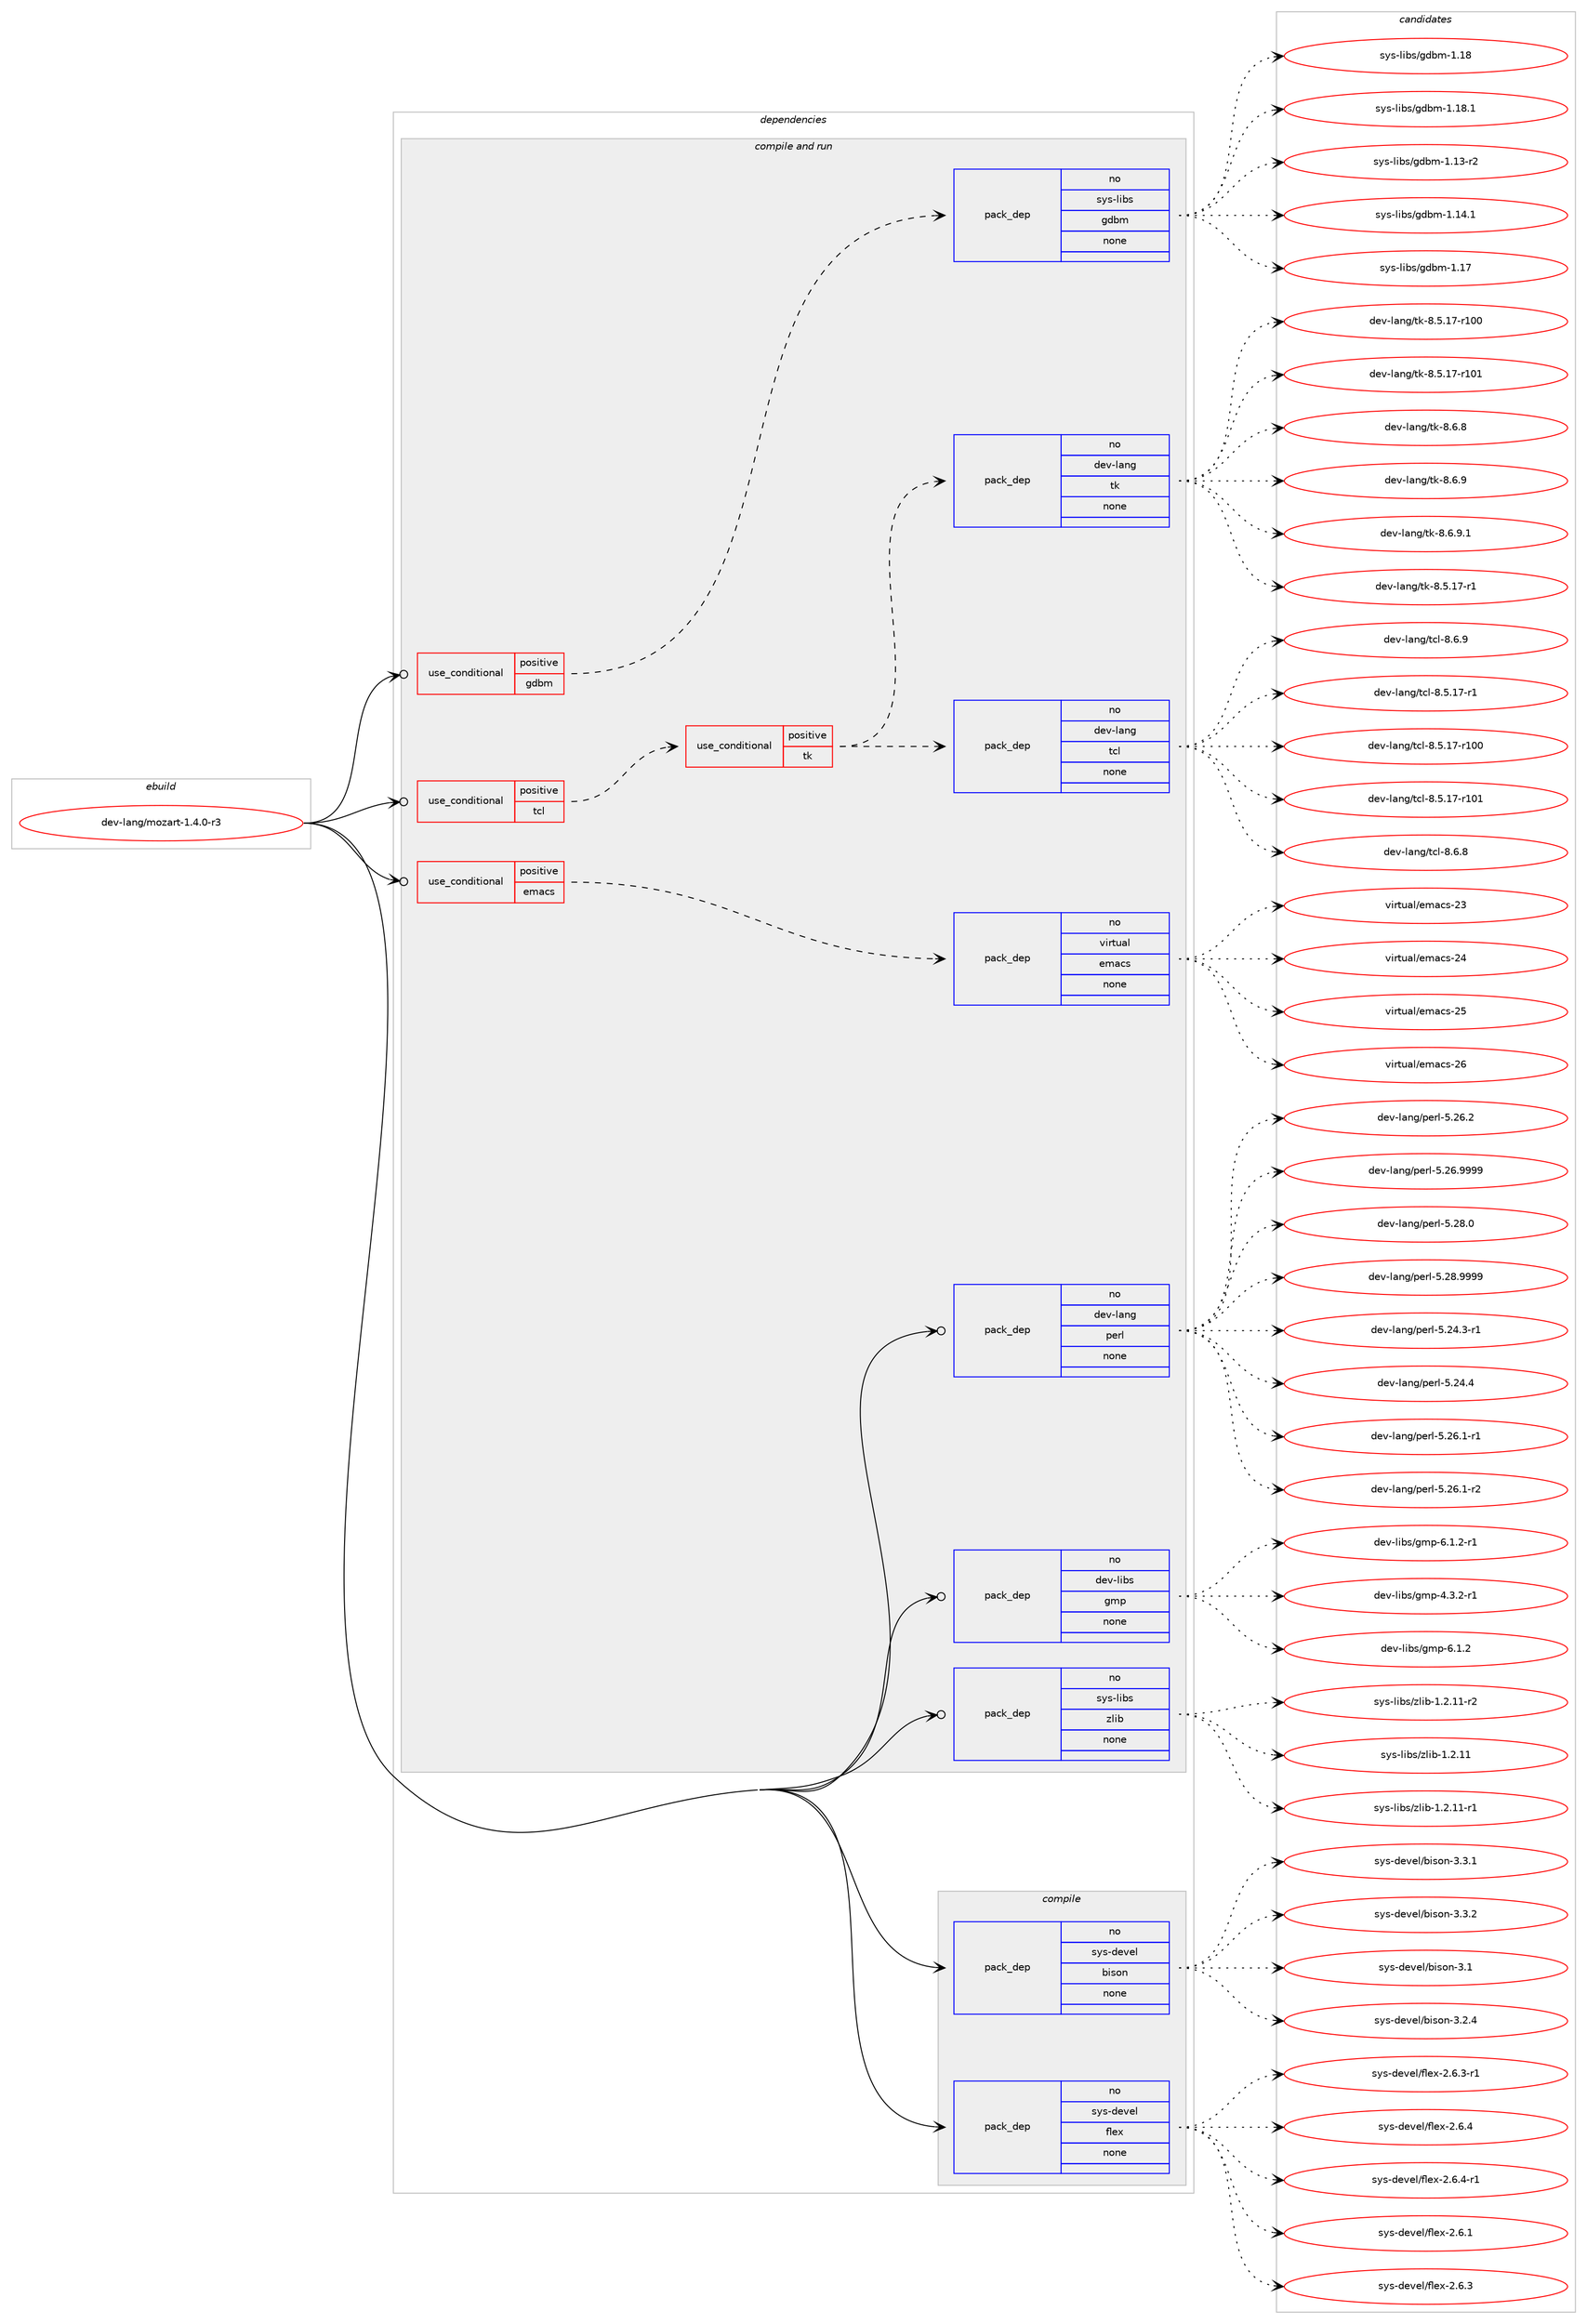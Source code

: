 digraph prolog {

# *************
# Graph options
# *************

newrank=true;
concentrate=true;
compound=true;
graph [rankdir=LR,fontname=Helvetica,fontsize=10,ranksep=1.5];#, ranksep=2.5, nodesep=0.2];
edge  [arrowhead=vee];
node  [fontname=Helvetica,fontsize=10];

# **********
# The ebuild
# **********

subgraph cluster_leftcol {
color=gray;
rank=same;
label=<<i>ebuild</i>>;
id [label="dev-lang/mozart-1.4.0-r3", color=red, width=4, href="../dev-lang/mozart-1.4.0-r3.svg"];
}

# ****************
# The dependencies
# ****************

subgraph cluster_midcol {
color=gray;
label=<<i>dependencies</i>>;
subgraph cluster_compile {
fillcolor="#eeeeee";
style=filled;
label=<<i>compile</i>>;
subgraph pack973312 {
dependency1359623 [label=<<TABLE BORDER="0" CELLBORDER="1" CELLSPACING="0" CELLPADDING="4" WIDTH="220"><TR><TD ROWSPAN="6" CELLPADDING="30">pack_dep</TD></TR><TR><TD WIDTH="110">no</TD></TR><TR><TD>sys-devel</TD></TR><TR><TD>bison</TD></TR><TR><TD>none</TD></TR><TR><TD></TD></TR></TABLE>>, shape=none, color=blue];
}
id:e -> dependency1359623:w [weight=20,style="solid",arrowhead="vee"];
subgraph pack973313 {
dependency1359624 [label=<<TABLE BORDER="0" CELLBORDER="1" CELLSPACING="0" CELLPADDING="4" WIDTH="220"><TR><TD ROWSPAN="6" CELLPADDING="30">pack_dep</TD></TR><TR><TD WIDTH="110">no</TD></TR><TR><TD>sys-devel</TD></TR><TR><TD>flex</TD></TR><TR><TD>none</TD></TR><TR><TD></TD></TR></TABLE>>, shape=none, color=blue];
}
id:e -> dependency1359624:w [weight=20,style="solid",arrowhead="vee"];
}
subgraph cluster_compileandrun {
fillcolor="#eeeeee";
style=filled;
label=<<i>compile and run</i>>;
subgraph cond363808 {
dependency1359625 [label=<<TABLE BORDER="0" CELLBORDER="1" CELLSPACING="0" CELLPADDING="4"><TR><TD ROWSPAN="3" CELLPADDING="10">use_conditional</TD></TR><TR><TD>positive</TD></TR><TR><TD>emacs</TD></TR></TABLE>>, shape=none, color=red];
subgraph pack973314 {
dependency1359626 [label=<<TABLE BORDER="0" CELLBORDER="1" CELLSPACING="0" CELLPADDING="4" WIDTH="220"><TR><TD ROWSPAN="6" CELLPADDING="30">pack_dep</TD></TR><TR><TD WIDTH="110">no</TD></TR><TR><TD>virtual</TD></TR><TR><TD>emacs</TD></TR><TR><TD>none</TD></TR><TR><TD></TD></TR></TABLE>>, shape=none, color=blue];
}
dependency1359625:e -> dependency1359626:w [weight=20,style="dashed",arrowhead="vee"];
}
id:e -> dependency1359625:w [weight=20,style="solid",arrowhead="odotvee"];
subgraph cond363809 {
dependency1359627 [label=<<TABLE BORDER="0" CELLBORDER="1" CELLSPACING="0" CELLPADDING="4"><TR><TD ROWSPAN="3" CELLPADDING="10">use_conditional</TD></TR><TR><TD>positive</TD></TR><TR><TD>gdbm</TD></TR></TABLE>>, shape=none, color=red];
subgraph pack973315 {
dependency1359628 [label=<<TABLE BORDER="0" CELLBORDER="1" CELLSPACING="0" CELLPADDING="4" WIDTH="220"><TR><TD ROWSPAN="6" CELLPADDING="30">pack_dep</TD></TR><TR><TD WIDTH="110">no</TD></TR><TR><TD>sys-libs</TD></TR><TR><TD>gdbm</TD></TR><TR><TD>none</TD></TR><TR><TD></TD></TR></TABLE>>, shape=none, color=blue];
}
dependency1359627:e -> dependency1359628:w [weight=20,style="dashed",arrowhead="vee"];
}
id:e -> dependency1359627:w [weight=20,style="solid",arrowhead="odotvee"];
subgraph cond363810 {
dependency1359629 [label=<<TABLE BORDER="0" CELLBORDER="1" CELLSPACING="0" CELLPADDING="4"><TR><TD ROWSPAN="3" CELLPADDING="10">use_conditional</TD></TR><TR><TD>positive</TD></TR><TR><TD>tcl</TD></TR></TABLE>>, shape=none, color=red];
subgraph cond363811 {
dependency1359630 [label=<<TABLE BORDER="0" CELLBORDER="1" CELLSPACING="0" CELLPADDING="4"><TR><TD ROWSPAN="3" CELLPADDING="10">use_conditional</TD></TR><TR><TD>positive</TD></TR><TR><TD>tk</TD></TR></TABLE>>, shape=none, color=red];
subgraph pack973316 {
dependency1359631 [label=<<TABLE BORDER="0" CELLBORDER="1" CELLSPACING="0" CELLPADDING="4" WIDTH="220"><TR><TD ROWSPAN="6" CELLPADDING="30">pack_dep</TD></TR><TR><TD WIDTH="110">no</TD></TR><TR><TD>dev-lang</TD></TR><TR><TD>tk</TD></TR><TR><TD>none</TD></TR><TR><TD></TD></TR></TABLE>>, shape=none, color=blue];
}
dependency1359630:e -> dependency1359631:w [weight=20,style="dashed",arrowhead="vee"];
subgraph pack973317 {
dependency1359632 [label=<<TABLE BORDER="0" CELLBORDER="1" CELLSPACING="0" CELLPADDING="4" WIDTH="220"><TR><TD ROWSPAN="6" CELLPADDING="30">pack_dep</TD></TR><TR><TD WIDTH="110">no</TD></TR><TR><TD>dev-lang</TD></TR><TR><TD>tcl</TD></TR><TR><TD>none</TD></TR><TR><TD></TD></TR></TABLE>>, shape=none, color=blue];
}
dependency1359630:e -> dependency1359632:w [weight=20,style="dashed",arrowhead="vee"];
}
dependency1359629:e -> dependency1359630:w [weight=20,style="dashed",arrowhead="vee"];
}
id:e -> dependency1359629:w [weight=20,style="solid",arrowhead="odotvee"];
subgraph pack973318 {
dependency1359633 [label=<<TABLE BORDER="0" CELLBORDER="1" CELLSPACING="0" CELLPADDING="4" WIDTH="220"><TR><TD ROWSPAN="6" CELLPADDING="30">pack_dep</TD></TR><TR><TD WIDTH="110">no</TD></TR><TR><TD>dev-lang</TD></TR><TR><TD>perl</TD></TR><TR><TD>none</TD></TR><TR><TD></TD></TR></TABLE>>, shape=none, color=blue];
}
id:e -> dependency1359633:w [weight=20,style="solid",arrowhead="odotvee"];
subgraph pack973319 {
dependency1359634 [label=<<TABLE BORDER="0" CELLBORDER="1" CELLSPACING="0" CELLPADDING="4" WIDTH="220"><TR><TD ROWSPAN="6" CELLPADDING="30">pack_dep</TD></TR><TR><TD WIDTH="110">no</TD></TR><TR><TD>dev-libs</TD></TR><TR><TD>gmp</TD></TR><TR><TD>none</TD></TR><TR><TD></TD></TR></TABLE>>, shape=none, color=blue];
}
id:e -> dependency1359634:w [weight=20,style="solid",arrowhead="odotvee"];
subgraph pack973320 {
dependency1359635 [label=<<TABLE BORDER="0" CELLBORDER="1" CELLSPACING="0" CELLPADDING="4" WIDTH="220"><TR><TD ROWSPAN="6" CELLPADDING="30">pack_dep</TD></TR><TR><TD WIDTH="110">no</TD></TR><TR><TD>sys-libs</TD></TR><TR><TD>zlib</TD></TR><TR><TD>none</TD></TR><TR><TD></TD></TR></TABLE>>, shape=none, color=blue];
}
id:e -> dependency1359635:w [weight=20,style="solid",arrowhead="odotvee"];
}
subgraph cluster_run {
fillcolor="#eeeeee";
style=filled;
label=<<i>run</i>>;
}
}

# **************
# The candidates
# **************

subgraph cluster_choices {
rank=same;
color=gray;
label=<<i>candidates</i>>;

subgraph choice973312 {
color=black;
nodesep=1;
choice11512111545100101118101108479810511511111045514649 [label="sys-devel/bison-3.1", color=red, width=4,href="../sys-devel/bison-3.1.svg"];
choice115121115451001011181011084798105115111110455146504652 [label="sys-devel/bison-3.2.4", color=red, width=4,href="../sys-devel/bison-3.2.4.svg"];
choice115121115451001011181011084798105115111110455146514649 [label="sys-devel/bison-3.3.1", color=red, width=4,href="../sys-devel/bison-3.3.1.svg"];
choice115121115451001011181011084798105115111110455146514650 [label="sys-devel/bison-3.3.2", color=red, width=4,href="../sys-devel/bison-3.3.2.svg"];
dependency1359623:e -> choice11512111545100101118101108479810511511111045514649:w [style=dotted,weight="100"];
dependency1359623:e -> choice115121115451001011181011084798105115111110455146504652:w [style=dotted,weight="100"];
dependency1359623:e -> choice115121115451001011181011084798105115111110455146514649:w [style=dotted,weight="100"];
dependency1359623:e -> choice115121115451001011181011084798105115111110455146514650:w [style=dotted,weight="100"];
}
subgraph choice973313 {
color=black;
nodesep=1;
choice1151211154510010111810110847102108101120455046544649 [label="sys-devel/flex-2.6.1", color=red, width=4,href="../sys-devel/flex-2.6.1.svg"];
choice1151211154510010111810110847102108101120455046544651 [label="sys-devel/flex-2.6.3", color=red, width=4,href="../sys-devel/flex-2.6.3.svg"];
choice11512111545100101118101108471021081011204550465446514511449 [label="sys-devel/flex-2.6.3-r1", color=red, width=4,href="../sys-devel/flex-2.6.3-r1.svg"];
choice1151211154510010111810110847102108101120455046544652 [label="sys-devel/flex-2.6.4", color=red, width=4,href="../sys-devel/flex-2.6.4.svg"];
choice11512111545100101118101108471021081011204550465446524511449 [label="sys-devel/flex-2.6.4-r1", color=red, width=4,href="../sys-devel/flex-2.6.4-r1.svg"];
dependency1359624:e -> choice1151211154510010111810110847102108101120455046544649:w [style=dotted,weight="100"];
dependency1359624:e -> choice1151211154510010111810110847102108101120455046544651:w [style=dotted,weight="100"];
dependency1359624:e -> choice11512111545100101118101108471021081011204550465446514511449:w [style=dotted,weight="100"];
dependency1359624:e -> choice1151211154510010111810110847102108101120455046544652:w [style=dotted,weight="100"];
dependency1359624:e -> choice11512111545100101118101108471021081011204550465446524511449:w [style=dotted,weight="100"];
}
subgraph choice973314 {
color=black;
nodesep=1;
choice11810511411611797108471011099799115455051 [label="virtual/emacs-23", color=red, width=4,href="../virtual/emacs-23.svg"];
choice11810511411611797108471011099799115455052 [label="virtual/emacs-24", color=red, width=4,href="../virtual/emacs-24.svg"];
choice11810511411611797108471011099799115455053 [label="virtual/emacs-25", color=red, width=4,href="../virtual/emacs-25.svg"];
choice11810511411611797108471011099799115455054 [label="virtual/emacs-26", color=red, width=4,href="../virtual/emacs-26.svg"];
dependency1359626:e -> choice11810511411611797108471011099799115455051:w [style=dotted,weight="100"];
dependency1359626:e -> choice11810511411611797108471011099799115455052:w [style=dotted,weight="100"];
dependency1359626:e -> choice11810511411611797108471011099799115455053:w [style=dotted,weight="100"];
dependency1359626:e -> choice11810511411611797108471011099799115455054:w [style=dotted,weight="100"];
}
subgraph choice973315 {
color=black;
nodesep=1;
choice1151211154510810598115471031009810945494649514511450 [label="sys-libs/gdbm-1.13-r2", color=red, width=4,href="../sys-libs/gdbm-1.13-r2.svg"];
choice1151211154510810598115471031009810945494649524649 [label="sys-libs/gdbm-1.14.1", color=red, width=4,href="../sys-libs/gdbm-1.14.1.svg"];
choice115121115451081059811547103100981094549464955 [label="sys-libs/gdbm-1.17", color=red, width=4,href="../sys-libs/gdbm-1.17.svg"];
choice115121115451081059811547103100981094549464956 [label="sys-libs/gdbm-1.18", color=red, width=4,href="../sys-libs/gdbm-1.18.svg"];
choice1151211154510810598115471031009810945494649564649 [label="sys-libs/gdbm-1.18.1", color=red, width=4,href="../sys-libs/gdbm-1.18.1.svg"];
dependency1359628:e -> choice1151211154510810598115471031009810945494649514511450:w [style=dotted,weight="100"];
dependency1359628:e -> choice1151211154510810598115471031009810945494649524649:w [style=dotted,weight="100"];
dependency1359628:e -> choice115121115451081059811547103100981094549464955:w [style=dotted,weight="100"];
dependency1359628:e -> choice115121115451081059811547103100981094549464956:w [style=dotted,weight="100"];
dependency1359628:e -> choice1151211154510810598115471031009810945494649564649:w [style=dotted,weight="100"];
}
subgraph choice973316 {
color=black;
nodesep=1;
choice100101118451089711010347116107455646534649554511449 [label="dev-lang/tk-8.5.17-r1", color=red, width=4,href="../dev-lang/tk-8.5.17-r1.svg"];
choice1001011184510897110103471161074556465346495545114494848 [label="dev-lang/tk-8.5.17-r100", color=red, width=4,href="../dev-lang/tk-8.5.17-r100.svg"];
choice1001011184510897110103471161074556465346495545114494849 [label="dev-lang/tk-8.5.17-r101", color=red, width=4,href="../dev-lang/tk-8.5.17-r101.svg"];
choice100101118451089711010347116107455646544656 [label="dev-lang/tk-8.6.8", color=red, width=4,href="../dev-lang/tk-8.6.8.svg"];
choice100101118451089711010347116107455646544657 [label="dev-lang/tk-8.6.9", color=red, width=4,href="../dev-lang/tk-8.6.9.svg"];
choice1001011184510897110103471161074556465446574649 [label="dev-lang/tk-8.6.9.1", color=red, width=4,href="../dev-lang/tk-8.6.9.1.svg"];
dependency1359631:e -> choice100101118451089711010347116107455646534649554511449:w [style=dotted,weight="100"];
dependency1359631:e -> choice1001011184510897110103471161074556465346495545114494848:w [style=dotted,weight="100"];
dependency1359631:e -> choice1001011184510897110103471161074556465346495545114494849:w [style=dotted,weight="100"];
dependency1359631:e -> choice100101118451089711010347116107455646544656:w [style=dotted,weight="100"];
dependency1359631:e -> choice100101118451089711010347116107455646544657:w [style=dotted,weight="100"];
dependency1359631:e -> choice1001011184510897110103471161074556465446574649:w [style=dotted,weight="100"];
}
subgraph choice973317 {
color=black;
nodesep=1;
choice10010111845108971101034711699108455646534649554511449 [label="dev-lang/tcl-8.5.17-r1", color=red, width=4,href="../dev-lang/tcl-8.5.17-r1.svg"];
choice100101118451089711010347116991084556465346495545114494848 [label="dev-lang/tcl-8.5.17-r100", color=red, width=4,href="../dev-lang/tcl-8.5.17-r100.svg"];
choice100101118451089711010347116991084556465346495545114494849 [label="dev-lang/tcl-8.5.17-r101", color=red, width=4,href="../dev-lang/tcl-8.5.17-r101.svg"];
choice10010111845108971101034711699108455646544656 [label="dev-lang/tcl-8.6.8", color=red, width=4,href="../dev-lang/tcl-8.6.8.svg"];
choice10010111845108971101034711699108455646544657 [label="dev-lang/tcl-8.6.9", color=red, width=4,href="../dev-lang/tcl-8.6.9.svg"];
dependency1359632:e -> choice10010111845108971101034711699108455646534649554511449:w [style=dotted,weight="100"];
dependency1359632:e -> choice100101118451089711010347116991084556465346495545114494848:w [style=dotted,weight="100"];
dependency1359632:e -> choice100101118451089711010347116991084556465346495545114494849:w [style=dotted,weight="100"];
dependency1359632:e -> choice10010111845108971101034711699108455646544656:w [style=dotted,weight="100"];
dependency1359632:e -> choice10010111845108971101034711699108455646544657:w [style=dotted,weight="100"];
}
subgraph choice973318 {
color=black;
nodesep=1;
choice100101118451089711010347112101114108455346505246514511449 [label="dev-lang/perl-5.24.3-r1", color=red, width=4,href="../dev-lang/perl-5.24.3-r1.svg"];
choice10010111845108971101034711210111410845534650524652 [label="dev-lang/perl-5.24.4", color=red, width=4,href="../dev-lang/perl-5.24.4.svg"];
choice100101118451089711010347112101114108455346505446494511449 [label="dev-lang/perl-5.26.1-r1", color=red, width=4,href="../dev-lang/perl-5.26.1-r1.svg"];
choice100101118451089711010347112101114108455346505446494511450 [label="dev-lang/perl-5.26.1-r2", color=red, width=4,href="../dev-lang/perl-5.26.1-r2.svg"];
choice10010111845108971101034711210111410845534650544650 [label="dev-lang/perl-5.26.2", color=red, width=4,href="../dev-lang/perl-5.26.2.svg"];
choice10010111845108971101034711210111410845534650544657575757 [label="dev-lang/perl-5.26.9999", color=red, width=4,href="../dev-lang/perl-5.26.9999.svg"];
choice10010111845108971101034711210111410845534650564648 [label="dev-lang/perl-5.28.0", color=red, width=4,href="../dev-lang/perl-5.28.0.svg"];
choice10010111845108971101034711210111410845534650564657575757 [label="dev-lang/perl-5.28.9999", color=red, width=4,href="../dev-lang/perl-5.28.9999.svg"];
dependency1359633:e -> choice100101118451089711010347112101114108455346505246514511449:w [style=dotted,weight="100"];
dependency1359633:e -> choice10010111845108971101034711210111410845534650524652:w [style=dotted,weight="100"];
dependency1359633:e -> choice100101118451089711010347112101114108455346505446494511449:w [style=dotted,weight="100"];
dependency1359633:e -> choice100101118451089711010347112101114108455346505446494511450:w [style=dotted,weight="100"];
dependency1359633:e -> choice10010111845108971101034711210111410845534650544650:w [style=dotted,weight="100"];
dependency1359633:e -> choice10010111845108971101034711210111410845534650544657575757:w [style=dotted,weight="100"];
dependency1359633:e -> choice10010111845108971101034711210111410845534650564648:w [style=dotted,weight="100"];
dependency1359633:e -> choice10010111845108971101034711210111410845534650564657575757:w [style=dotted,weight="100"];
}
subgraph choice973319 {
color=black;
nodesep=1;
choice1001011184510810598115471031091124552465146504511449 [label="dev-libs/gmp-4.3.2-r1", color=red, width=4,href="../dev-libs/gmp-4.3.2-r1.svg"];
choice100101118451081059811547103109112455446494650 [label="dev-libs/gmp-6.1.2", color=red, width=4,href="../dev-libs/gmp-6.1.2.svg"];
choice1001011184510810598115471031091124554464946504511449 [label="dev-libs/gmp-6.1.2-r1", color=red, width=4,href="../dev-libs/gmp-6.1.2-r1.svg"];
dependency1359634:e -> choice1001011184510810598115471031091124552465146504511449:w [style=dotted,weight="100"];
dependency1359634:e -> choice100101118451081059811547103109112455446494650:w [style=dotted,weight="100"];
dependency1359634:e -> choice1001011184510810598115471031091124554464946504511449:w [style=dotted,weight="100"];
}
subgraph choice973320 {
color=black;
nodesep=1;
choice1151211154510810598115471221081059845494650464949 [label="sys-libs/zlib-1.2.11", color=red, width=4,href="../sys-libs/zlib-1.2.11.svg"];
choice11512111545108105981154712210810598454946504649494511449 [label="sys-libs/zlib-1.2.11-r1", color=red, width=4,href="../sys-libs/zlib-1.2.11-r1.svg"];
choice11512111545108105981154712210810598454946504649494511450 [label="sys-libs/zlib-1.2.11-r2", color=red, width=4,href="../sys-libs/zlib-1.2.11-r2.svg"];
dependency1359635:e -> choice1151211154510810598115471221081059845494650464949:w [style=dotted,weight="100"];
dependency1359635:e -> choice11512111545108105981154712210810598454946504649494511449:w [style=dotted,weight="100"];
dependency1359635:e -> choice11512111545108105981154712210810598454946504649494511450:w [style=dotted,weight="100"];
}
}

}
